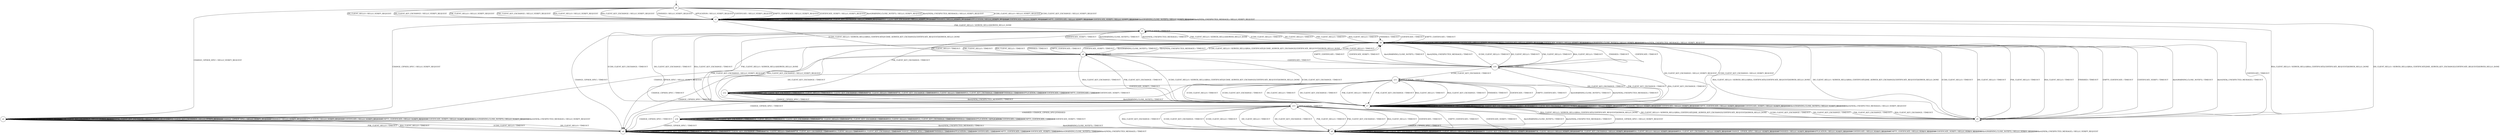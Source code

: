 digraph g {

	s0 [shape="circle" label="s0"];
	s1 [shape="circle" label="s1"];
	s2 [shape="circle" label="s2"];
	s3 [shape="circle" label="s3"];
	s4 [shape="circle" label="s4"];
	s5 [shape="circle" label="s5"];
	s6 [shape="circle" label="s6"];
	s7 [shape="circle" label="s7"];
	s8 [shape="circle" label="s8"];
	s9 [shape="circle" label="s9"];
	s10 [shape="circle" label="s10"];
	s11 [shape="circle" label="s11"];
	s12 [shape="circle" label="s12"];
	s13 [shape="circle" label="s13"];
	s14 [shape="circle" label="s14"];
	s0 -> s1 [label="ECDH_CLIENT_HELLO / HELLO_VERIFY_REQUEST"];
	s0 -> s1 [label="ECDH_CLIENT_KEY_EXCHANGE / HELLO_VERIFY_REQUEST"];
	s0 -> s1 [label="DH_CLIENT_HELLO / HELLO_VERIFY_REQUEST"];
	s0 -> s1 [label="DH_CLIENT_KEY_EXCHANGE / HELLO_VERIFY_REQUEST"];
	s0 -> s1 [label="PSK_CLIENT_HELLO / HELLO_VERIFY_REQUEST"];
	s0 -> s1 [label="PSK_CLIENT_KEY_EXCHANGE / HELLO_VERIFY_REQUEST"];
	s0 -> s1 [label="RSA_CLIENT_HELLO / HELLO_VERIFY_REQUEST"];
	s0 -> s1 [label="RSA_CLIENT_KEY_EXCHANGE / HELLO_VERIFY_REQUEST"];
	s0 -> s2 [label="CHANGE_CIPHER_SPEC / HELLO_VERIFY_REQUEST"];
	s0 -> s1 [label="FINISHED / HELLO_VERIFY_REQUEST"];
	s0 -> s1 [label="APPLICATION / HELLO_VERIFY_REQUEST"];
	s0 -> s1 [label="CERTIFICATE / HELLO_VERIFY_REQUEST"];
	s0 -> s1 [label="EMPTY_CERTIFICATE / HELLO_VERIFY_REQUEST"];
	s0 -> s1 [label="CERTIFICATE_VERIFY / HELLO_VERIFY_REQUEST"];
	s0 -> s1 [label="Alert(WARNING,CLOSE_NOTIFY) / HELLO_VERIFY_REQUEST"];
	s0 -> s1 [label="Alert(FATAL,UNEXPECTED_MESSAGE) / HELLO_VERIFY_REQUEST"];
	s1 -> s9 [label="ECDH_CLIENT_HELLO / SERVER_HELLO|RSA_CERTIFICATE|ECDHE_SERVER_KEY_EXCHANGE|CERTIFICATE_REQUEST|SERVER_HELLO_DONE"];
	s1 -> s1 [label="ECDH_CLIENT_KEY_EXCHANGE / HELLO_VERIFY_REQUEST"];
	s1 -> s5 [label="DH_CLIENT_HELLO / SERVER_HELLO|RSA_CERTIFICATE|DHE_SERVER_KEY_EXCHANGE|CERTIFICATE_REQUEST|SERVER_HELLO_DONE"];
	s1 -> s1 [label="DH_CLIENT_KEY_EXCHANGE / HELLO_VERIFY_REQUEST"];
	s1 -> s3 [label="PSK_CLIENT_HELLO / SERVER_HELLO|SERVER_HELLO_DONE"];
	s1 -> s1 [label="PSK_CLIENT_KEY_EXCHANGE / HELLO_VERIFY_REQUEST"];
	s1 -> s5 [label="RSA_CLIENT_HELLO / SERVER_HELLO|RSA_CERTIFICATE|CERTIFICATE_REQUEST|SERVER_HELLO_DONE"];
	s1 -> s1 [label="RSA_CLIENT_KEY_EXCHANGE / HELLO_VERIFY_REQUEST"];
	s1 -> s2 [label="CHANGE_CIPHER_SPEC / HELLO_VERIFY_REQUEST"];
	s1 -> s1 [label="FINISHED / HELLO_VERIFY_REQUEST"];
	s1 -> s1 [label="APPLICATION / HELLO_VERIFY_REQUEST"];
	s1 -> s1 [label="CERTIFICATE / HELLO_VERIFY_REQUEST"];
	s1 -> s1 [label="EMPTY_CERTIFICATE / HELLO_VERIFY_REQUEST"];
	s1 -> s1 [label="CERTIFICATE_VERIFY / HELLO_VERIFY_REQUEST"];
	s1 -> s1 [label="Alert(WARNING,CLOSE_NOTIFY) / HELLO_VERIFY_REQUEST"];
	s1 -> s1 [label="Alert(FATAL,UNEXPECTED_MESSAGE) / HELLO_VERIFY_REQUEST"];
	s2 -> s4 [label="ECDH_CLIENT_HELLO / TIMEOUT"];
	s2 -> s2 [label="ECDH_CLIENT_KEY_EXCHANGE / HELLO_VERIFY_REQUEST"];
	s2 -> s4 [label="DH_CLIENT_HELLO / TIMEOUT"];
	s2 -> s2 [label="DH_CLIENT_KEY_EXCHANGE / HELLO_VERIFY_REQUEST"];
	s2 -> s4 [label="PSK_CLIENT_HELLO / TIMEOUT"];
	s2 -> s2 [label="PSK_CLIENT_KEY_EXCHANGE / HELLO_VERIFY_REQUEST"];
	s2 -> s4 [label="RSA_CLIENT_HELLO / TIMEOUT"];
	s2 -> s2 [label="RSA_CLIENT_KEY_EXCHANGE / HELLO_VERIFY_REQUEST"];
	s2 -> s2 [label="CHANGE_CIPHER_SPEC / HELLO_VERIFY_REQUEST"];
	s2 -> s2 [label="FINISHED / HELLO_VERIFY_REQUEST"];
	s2 -> s2 [label="APPLICATION / HELLO_VERIFY_REQUEST"];
	s2 -> s2 [label="CERTIFICATE / HELLO_VERIFY_REQUEST"];
	s2 -> s2 [label="EMPTY_CERTIFICATE / HELLO_VERIFY_REQUEST"];
	s2 -> s2 [label="CERTIFICATE_VERIFY / HELLO_VERIFY_REQUEST"];
	s2 -> s2 [label="Alert(WARNING,CLOSE_NOTIFY) / HELLO_VERIFY_REQUEST"];
	s2 -> s2 [label="Alert(FATAL,UNEXPECTED_MESSAGE) / HELLO_VERIFY_REQUEST"];
	s3 -> s6 [label="ECDH_CLIENT_HELLO / TIMEOUT"];
	s3 -> s7 [label="ECDH_CLIENT_KEY_EXCHANGE / TIMEOUT"];
	s3 -> s6 [label="DH_CLIENT_HELLO / TIMEOUT"];
	s3 -> s7 [label="DH_CLIENT_KEY_EXCHANGE / TIMEOUT"];
	s3 -> s6 [label="PSK_CLIENT_HELLO / TIMEOUT"];
	s3 -> s12 [label="PSK_CLIENT_KEY_EXCHANGE / TIMEOUT"];
	s3 -> s6 [label="RSA_CLIENT_HELLO / TIMEOUT"];
	s3 -> s7 [label="RSA_CLIENT_KEY_EXCHANGE / TIMEOUT"];
	s3 -> s4 [label="CHANGE_CIPHER_SPEC / TIMEOUT"];
	s3 -> s6 [label="FINISHED / TIMEOUT"];
	s3 -> s3 [label="APPLICATION / TIMEOUT"];
	s3 -> s6 [label="CERTIFICATE / TIMEOUT"];
	s3 -> s6 [label="EMPTY_CERTIFICATE / TIMEOUT"];
	s3 -> s6 [label="CERTIFICATE_VERIFY / TIMEOUT"];
	s3 -> s6 [label="Alert(WARNING,CLOSE_NOTIFY) / TIMEOUT"];
	s3 -> s6 [label="Alert(FATAL,UNEXPECTED_MESSAGE) / TIMEOUT"];
	s4 -> s4 [label="ECDH_CLIENT_HELLO / TIMEOUT"];
	s4 -> s4 [label="ECDH_CLIENT_KEY_EXCHANGE / TIMEOUT"];
	s4 -> s4 [label="DH_CLIENT_HELLO / TIMEOUT"];
	s4 -> s4 [label="DH_CLIENT_KEY_EXCHANGE / TIMEOUT"];
	s4 -> s4 [label="PSK_CLIENT_HELLO / TIMEOUT"];
	s4 -> s4 [label="PSK_CLIENT_KEY_EXCHANGE / TIMEOUT"];
	s4 -> s4 [label="RSA_CLIENT_HELLO / TIMEOUT"];
	s4 -> s4 [label="RSA_CLIENT_KEY_EXCHANGE / TIMEOUT"];
	s4 -> s4 [label="CHANGE_CIPHER_SPEC / TIMEOUT"];
	s4 -> s4 [label="FINISHED / TIMEOUT"];
	s4 -> s4 [label="APPLICATION / TIMEOUT"];
	s4 -> s4 [label="CERTIFICATE / TIMEOUT"];
	s4 -> s4 [label="EMPTY_CERTIFICATE / TIMEOUT"];
	s4 -> s4 [label="CERTIFICATE_VERIFY / TIMEOUT"];
	s4 -> s4 [label="Alert(WARNING,CLOSE_NOTIFY) / TIMEOUT"];
	s4 -> s4 [label="Alert(FATAL,UNEXPECTED_MESSAGE) / TIMEOUT"];
	s5 -> s6 [label="ECDH_CLIENT_HELLO / TIMEOUT"];
	s5 -> s7 [label="ECDH_CLIENT_KEY_EXCHANGE / TIMEOUT"];
	s5 -> s6 [label="DH_CLIENT_HELLO / TIMEOUT"];
	s5 -> s7 [label="DH_CLIENT_KEY_EXCHANGE / TIMEOUT"];
	s5 -> s6 [label="PSK_CLIENT_HELLO / TIMEOUT"];
	s5 -> s7 [label="PSK_CLIENT_KEY_EXCHANGE / TIMEOUT"];
	s5 -> s6 [label="RSA_CLIENT_HELLO / TIMEOUT"];
	s5 -> s7 [label="RSA_CLIENT_KEY_EXCHANGE / TIMEOUT"];
	s5 -> s4 [label="CHANGE_CIPHER_SPEC / TIMEOUT"];
	s5 -> s6 [label="FINISHED / TIMEOUT"];
	s5 -> s5 [label="APPLICATION / TIMEOUT"];
	s5 -> s3 [label="CERTIFICATE / TIMEOUT"];
	s5 -> s6 [label="EMPTY_CERTIFICATE / TIMEOUT"];
	s5 -> s6 [label="CERTIFICATE_VERIFY / TIMEOUT"];
	s5 -> s6 [label="Alert(WARNING,CLOSE_NOTIFY) / TIMEOUT"];
	s5 -> s6 [label="Alert(FATAL,UNEXPECTED_MESSAGE) / TIMEOUT"];
	s6 -> s9 [label="ECDH_CLIENT_HELLO / SERVER_HELLO|RSA_CERTIFICATE|ECDHE_SERVER_KEY_EXCHANGE|CERTIFICATE_REQUEST|SERVER_HELLO_DONE"];
	s6 -> s7 [label="ECDH_CLIENT_KEY_EXCHANGE / HELLO_VERIFY_REQUEST"];
	s6 -> s5 [label="DH_CLIENT_HELLO / SERVER_HELLO|RSA_CERTIFICATE|DHE_SERVER_KEY_EXCHANGE|CERTIFICATE_REQUEST|SERVER_HELLO_DONE"];
	s6 -> s7 [label="DH_CLIENT_KEY_EXCHANGE / HELLO_VERIFY_REQUEST"];
	s6 -> s3 [label="PSK_CLIENT_HELLO / SERVER_HELLO|SERVER_HELLO_DONE"];
	s6 -> s7 [label="PSK_CLIENT_KEY_EXCHANGE / HELLO_VERIFY_REQUEST"];
	s6 -> s5 [label="RSA_CLIENT_HELLO / SERVER_HELLO|RSA_CERTIFICATE|CERTIFICATE_REQUEST|SERVER_HELLO_DONE"];
	s6 -> s7 [label="RSA_CLIENT_KEY_EXCHANGE / HELLO_VERIFY_REQUEST"];
	s6 -> s2 [label="CHANGE_CIPHER_SPEC / HELLO_VERIFY_REQUEST"];
	s6 -> s6 [label="FINISHED / HELLO_VERIFY_REQUEST"];
	s6 -> s6 [label="APPLICATION / HELLO_VERIFY_REQUEST"];
	s6 -> s6 [label="CERTIFICATE / HELLO_VERIFY_REQUEST"];
	s6 -> s6 [label="EMPTY_CERTIFICATE / HELLO_VERIFY_REQUEST"];
	s6 -> s6 [label="CERTIFICATE_VERIFY / HELLO_VERIFY_REQUEST"];
	s6 -> s6 [label="Alert(WARNING,CLOSE_NOTIFY) / HELLO_VERIFY_REQUEST"];
	s6 -> s6 [label="Alert(FATAL,UNEXPECTED_MESSAGE) / HELLO_VERIFY_REQUEST"];
	s7 -> s9 [label="ECDH_CLIENT_HELLO / SERVER_HELLO|RSA_CERTIFICATE|ECDHE_SERVER_KEY_EXCHANGE|CERTIFICATE_REQUEST|SERVER_HELLO_DONE"];
	s7 -> s7 [label="ECDH_CLIENT_KEY_EXCHANGE / HELLO_VERIFY_REQUEST"];
	s7 -> s5 [label="DH_CLIENT_HELLO / SERVER_HELLO|RSA_CERTIFICATE|DHE_SERVER_KEY_EXCHANGE|CERTIFICATE_REQUEST|SERVER_HELLO_DONE"];
	s7 -> s7 [label="DH_CLIENT_KEY_EXCHANGE / HELLO_VERIFY_REQUEST"];
	s7 -> s3 [label="PSK_CLIENT_HELLO / SERVER_HELLO|SERVER_HELLO_DONE"];
	s7 -> s7 [label="PSK_CLIENT_KEY_EXCHANGE / HELLO_VERIFY_REQUEST"];
	s7 -> s5 [label="RSA_CLIENT_HELLO / SERVER_HELLO|RSA_CERTIFICATE|CERTIFICATE_REQUEST|SERVER_HELLO_DONE"];
	s7 -> s7 [label="RSA_CLIENT_KEY_EXCHANGE / HELLO_VERIFY_REQUEST"];
	s7 -> s8 [label="CHANGE_CIPHER_SPEC / HELLO_VERIFY_REQUEST"];
	s7 -> s7 [label="FINISHED / HELLO_VERIFY_REQUEST"];
	s7 -> s7 [label="APPLICATION / HELLO_VERIFY_REQUEST"];
	s7 -> s7 [label="CERTIFICATE / HELLO_VERIFY_REQUEST"];
	s7 -> s7 [label="EMPTY_CERTIFICATE / HELLO_VERIFY_REQUEST"];
	s7 -> s7 [label="CERTIFICATE_VERIFY / HELLO_VERIFY_REQUEST"];
	s7 -> s7 [label="Alert(WARNING,CLOSE_NOTIFY) / HELLO_VERIFY_REQUEST"];
	s7 -> s7 [label="Alert(FATAL,UNEXPECTED_MESSAGE) / HELLO_VERIFY_REQUEST"];
	s8 -> s8 [label="ECDH_CLIENT_HELLO / HELLO_VERIFY_REQUEST"];
	s8 -> s8 [label="ECDH_CLIENT_KEY_EXCHANGE / HELLO_VERIFY_REQUEST"];
	s8 -> s8 [label="DH_CLIENT_HELLO / HELLO_VERIFY_REQUEST"];
	s8 -> s8 [label="DH_CLIENT_KEY_EXCHANGE / HELLO_VERIFY_REQUEST"];
	s8 -> s8 [label="PSK_CLIENT_HELLO / HELLO_VERIFY_REQUEST"];
	s8 -> s8 [label="PSK_CLIENT_KEY_EXCHANGE / HELLO_VERIFY_REQUEST"];
	s8 -> s8 [label="RSA_CLIENT_HELLO / HELLO_VERIFY_REQUEST"];
	s8 -> s8 [label="RSA_CLIENT_KEY_EXCHANGE / HELLO_VERIFY_REQUEST"];
	s8 -> s8 [label="CHANGE_CIPHER_SPEC / HELLO_VERIFY_REQUEST"];
	s8 -> s8 [label="FINISHED / HELLO_VERIFY_REQUEST"];
	s8 -> s8 [label="APPLICATION / HELLO_VERIFY_REQUEST"];
	s8 -> s8 [label="CERTIFICATE / HELLO_VERIFY_REQUEST"];
	s8 -> s8 [label="EMPTY_CERTIFICATE / HELLO_VERIFY_REQUEST"];
	s8 -> s8 [label="CERTIFICATE_VERIFY / HELLO_VERIFY_REQUEST"];
	s8 -> s8 [label="Alert(WARNING,CLOSE_NOTIFY) / HELLO_VERIFY_REQUEST"];
	s8 -> s8 [label="Alert(FATAL,UNEXPECTED_MESSAGE) / HELLO_VERIFY_REQUEST"];
	s9 -> s6 [label="ECDH_CLIENT_HELLO / TIMEOUT"];
	s9 -> s7 [label="ECDH_CLIENT_KEY_EXCHANGE / TIMEOUT"];
	s9 -> s6 [label="DH_CLIENT_HELLO / TIMEOUT"];
	s9 -> s7 [label="DH_CLIENT_KEY_EXCHANGE / TIMEOUT"];
	s9 -> s6 [label="PSK_CLIENT_HELLO / TIMEOUT"];
	s9 -> s7 [label="PSK_CLIENT_KEY_EXCHANGE / TIMEOUT"];
	s9 -> s6 [label="RSA_CLIENT_HELLO / TIMEOUT"];
	s9 -> s7 [label="RSA_CLIENT_KEY_EXCHANGE / TIMEOUT"];
	s9 -> s4 [label="CHANGE_CIPHER_SPEC / TIMEOUT"];
	s9 -> s6 [label="FINISHED / TIMEOUT"];
	s9 -> s9 [label="APPLICATION / TIMEOUT"];
	s9 -> s10 [label="CERTIFICATE / TIMEOUT"];
	s9 -> s6 [label="EMPTY_CERTIFICATE / TIMEOUT"];
	s9 -> s6 [label="CERTIFICATE_VERIFY / TIMEOUT"];
	s9 -> s6 [label="Alert(WARNING,CLOSE_NOTIFY) / TIMEOUT"];
	s9 -> s6 [label="Alert(FATAL,UNEXPECTED_MESSAGE) / TIMEOUT"];
	s10 -> s6 [label="ECDH_CLIENT_HELLO / TIMEOUT"];
	s10 -> s11 [label="ECDH_CLIENT_KEY_EXCHANGE / TIMEOUT"];
	s10 -> s6 [label="DH_CLIENT_HELLO / TIMEOUT"];
	s10 -> s7 [label="DH_CLIENT_KEY_EXCHANGE / TIMEOUT"];
	s10 -> s6 [label="PSK_CLIENT_HELLO / TIMEOUT"];
	s10 -> s7 [label="PSK_CLIENT_KEY_EXCHANGE / TIMEOUT"];
	s10 -> s6 [label="RSA_CLIENT_HELLO / TIMEOUT"];
	s10 -> s7 [label="RSA_CLIENT_KEY_EXCHANGE / TIMEOUT"];
	s10 -> s4 [label="CHANGE_CIPHER_SPEC / TIMEOUT"];
	s10 -> s6 [label="FINISHED / TIMEOUT"];
	s10 -> s10 [label="APPLICATION / TIMEOUT"];
	s10 -> s6 [label="CERTIFICATE / TIMEOUT"];
	s10 -> s6 [label="EMPTY_CERTIFICATE / TIMEOUT"];
	s10 -> s6 [label="CERTIFICATE_VERIFY / TIMEOUT"];
	s10 -> s6 [label="Alert(WARNING,CLOSE_NOTIFY) / TIMEOUT"];
	s10 -> s6 [label="Alert(FATAL,UNEXPECTED_MESSAGE) / TIMEOUT"];
	s11 -> s7 [label="ECDH_CLIENT_HELLO / TIMEOUT"];
	s11 -> s7 [label="ECDH_CLIENT_KEY_EXCHANGE / TIMEOUT"];
	s11 -> s7 [label="DH_CLIENT_HELLO / TIMEOUT"];
	s11 -> s7 [label="DH_CLIENT_KEY_EXCHANGE / TIMEOUT"];
	s11 -> s7 [label="PSK_CLIENT_HELLO / TIMEOUT"];
	s11 -> s7 [label="PSK_CLIENT_KEY_EXCHANGE / TIMEOUT"];
	s11 -> s7 [label="RSA_CLIENT_HELLO / TIMEOUT"];
	s11 -> s7 [label="RSA_CLIENT_KEY_EXCHANGE / TIMEOUT"];
	s11 -> s4 [label="CHANGE_CIPHER_SPEC / TIMEOUT"];
	s11 -> s7 [label="FINISHED / TIMEOUT"];
	s11 -> s11 [label="APPLICATION / TIMEOUT"];
	s11 -> s7 [label="CERTIFICATE / TIMEOUT"];
	s11 -> s7 [label="EMPTY_CERTIFICATE / TIMEOUT"];
	s11 -> s12 [label="CERTIFICATE_VERIFY / TIMEOUT"];
	s11 -> s7 [label="Alert(WARNING,CLOSE_NOTIFY) / TIMEOUT"];
	s11 -> s7 [label="Alert(FATAL,UNEXPECTED_MESSAGE) / TIMEOUT"];
	s12 -> s12 [label="ECDH_CLIENT_HELLO / TIMEOUT"];
	s12 -> s12 [label="ECDH_CLIENT_KEY_EXCHANGE / TIMEOUT"];
	s12 -> s12 [label="DH_CLIENT_HELLO / TIMEOUT"];
	s12 -> s12 [label="DH_CLIENT_KEY_EXCHANGE / TIMEOUT"];
	s12 -> s12 [label="PSK_CLIENT_HELLO / TIMEOUT"];
	s12 -> s12 [label="PSK_CLIENT_KEY_EXCHANGE / TIMEOUT"];
	s12 -> s12 [label="RSA_CLIENT_HELLO / TIMEOUT"];
	s12 -> s12 [label="RSA_CLIENT_KEY_EXCHANGE / TIMEOUT"];
	s12 -> s13 [label="CHANGE_CIPHER_SPEC / TIMEOUT"];
	s12 -> s12 [label="FINISHED / TIMEOUT"];
	s12 -> s12 [label="APPLICATION / TIMEOUT"];
	s12 -> s12 [label="CERTIFICATE / TIMEOUT"];
	s12 -> s12 [label="EMPTY_CERTIFICATE / TIMEOUT"];
	s12 -> s12 [label="CERTIFICATE_VERIFY / TIMEOUT"];
	s12 -> s7 [label="Alert(WARNING,CLOSE_NOTIFY) / TIMEOUT"];
	s12 -> s7 [label="Alert(FATAL,UNEXPECTED_MESSAGE) / TIMEOUT"];
	s13 -> s8 [label="ECDH_CLIENT_HELLO / TIMEOUT"];
	s13 -> s8 [label="ECDH_CLIENT_KEY_EXCHANGE / TIMEOUT"];
	s13 -> s8 [label="DH_CLIENT_HELLO / TIMEOUT"];
	s13 -> s8 [label="DH_CLIENT_KEY_EXCHANGE / TIMEOUT"];
	s13 -> s8 [label="PSK_CLIENT_HELLO / TIMEOUT"];
	s13 -> s8 [label="PSK_CLIENT_KEY_EXCHANGE / TIMEOUT"];
	s13 -> s8 [label="RSA_CLIENT_HELLO / TIMEOUT"];
	s13 -> s8 [label="RSA_CLIENT_KEY_EXCHANGE / TIMEOUT"];
	s13 -> s4 [label="CHANGE_CIPHER_SPEC / TIMEOUT"];
	s13 -> s14 [label="FINISHED / CHANGE_CIPHER_SPEC|FINISHED"];
	s13 -> s13 [label="APPLICATION / TIMEOUT"];
	s13 -> s8 [label="CERTIFICATE / TIMEOUT"];
	s13 -> s8 [label="EMPTY_CERTIFICATE / TIMEOUT"];
	s13 -> s8 [label="CERTIFICATE_VERIFY / TIMEOUT"];
	s13 -> s8 [label="Alert(WARNING,CLOSE_NOTIFY) / TIMEOUT"];
	s13 -> s8 [label="Alert(FATAL,UNEXPECTED_MESSAGE) / TIMEOUT"];
	s14 -> s14 [label="ECDH_CLIENT_HELLO / TIMEOUT"];
	s14 -> s14 [label="ECDH_CLIENT_KEY_EXCHANGE / TIMEOUT"];
	s14 -> s14 [label="DH_CLIENT_HELLO / TIMEOUT"];
	s14 -> s14 [label="DH_CLIENT_KEY_EXCHANGE / TIMEOUT"];
	s14 -> s14 [label="PSK_CLIENT_HELLO / TIMEOUT"];
	s14 -> s14 [label="PSK_CLIENT_KEY_EXCHANGE / TIMEOUT"];
	s14 -> s14 [label="RSA_CLIENT_HELLO / TIMEOUT"];
	s14 -> s14 [label="RSA_CLIENT_KEY_EXCHANGE / TIMEOUT"];
	s14 -> s4 [label="CHANGE_CIPHER_SPEC / TIMEOUT"];
	s14 -> s14 [label="FINISHED / TIMEOUT"];
	s14 -> s14 [label="APPLICATION / APPLICATION"];
	s14 -> s14 [label="CERTIFICATE / TIMEOUT"];
	s14 -> s14 [label="EMPTY_CERTIFICATE / TIMEOUT"];
	s14 -> s14 [label="CERTIFICATE_VERIFY / TIMEOUT"];
	s14 -> s8 [label="Alert(WARNING,CLOSE_NOTIFY) / TIMEOUT"];
	s14 -> s8 [label="Alert(FATAL,UNEXPECTED_MESSAGE) / TIMEOUT"];

__start0 [label="" shape="none" width="0" height="0"];
__start0 -> s0;

}
